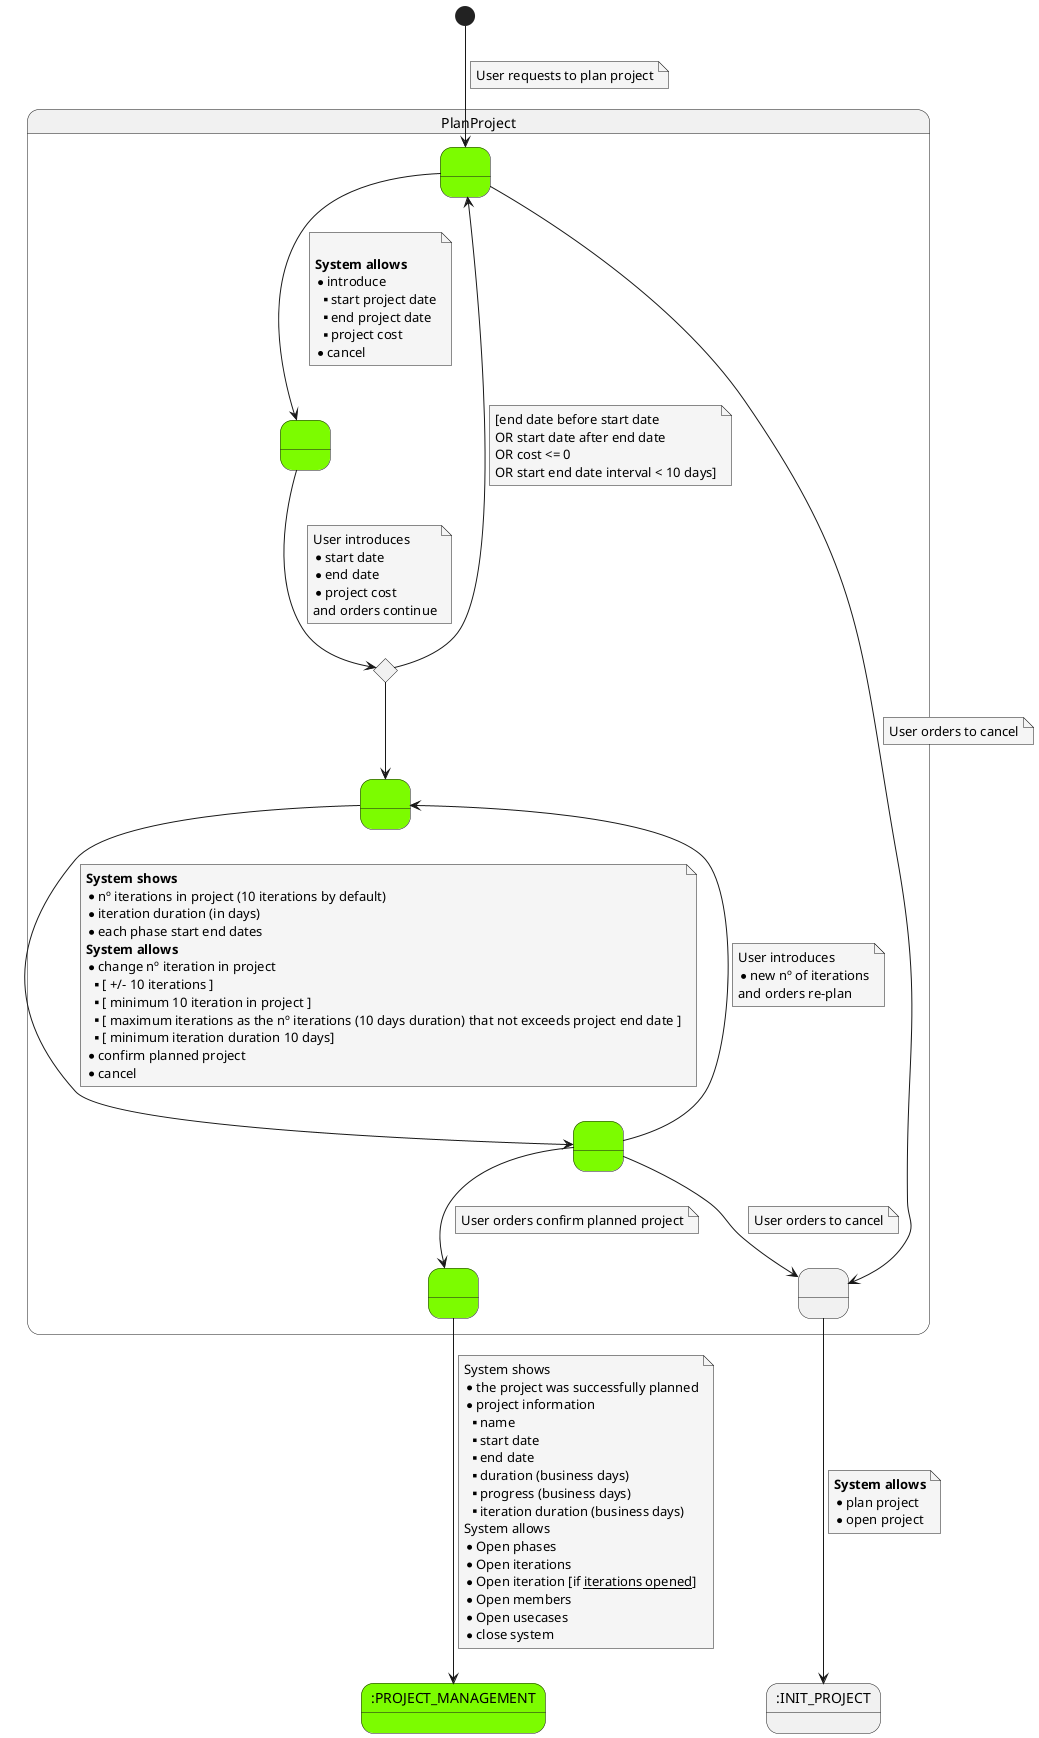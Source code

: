 @startuml

skinparam {
    NoteBackgroundColor #whiteSmoke
}

state 7 as ":PROJECT_MANAGEMENT" #LawnGreen
state INIT_PROJECT as ":INIT_PROJECT"

state PlanProject {
    state 1 as " " #LawnGreen
    state 2 as " " #LawnGreen
    state 3 <<choice>>
    state 4 as " " #LawnGreen
    state 5 as " " #LawnGreen
    state 6 as " " #LawnGreen
    state 9 as " "
}

[*] --> 1
note on link
    User requests to plan project
end note
1 --> 2
note on link

<b>System allows</b>
* introduce
** start project date
** end project date
**  project cost
* cancel
end note

1 --> 9
note on link
    User orders to cancel
end note

2 --> 3
note on link
    User introduces
    * start date
    * end date
    * project cost
    and orders continue
end note

3 --> 1
note on link
    [end date before start date
    OR start date after end date
    OR cost <= 0
    OR start end date interval < 10 days]
end note

3 --> 4

4 --> 5
note on link
    <b>System shows</b>
    * nº iterations in project (10 iterations by default)
    * iteration duration (in days)
    * each phase start end dates
    <b>System allows</b>
    * change nº iteration in project
    **[ +/- 10 iterations ]
    **[ minimum 10 iteration in project ]
    **[ maximum iterations as the nº iterations (10 days duration) that not exceeds project end date ]
    **[ minimum iteration duration 10 days]
    * confirm planned project
    * cancel
end note

5 --> 9
note on link
    User orders to cancel
end note

5 --> 4
note on link
    User introduces
    * new nº of iterations
    and orders re-plan
end note

5 --> 6
note on link
    User orders confirm planned project
end note

6 --> 7
note on link
    System shows
    * the project was successfully planned
    * project information
    ** name
    ** start date
    ** end date
    ** duration (business days)
    ** progress (business days)
    ** iteration duration (business days)
    System allows
    * Open phases
    * Open iterations
    * Open iteration [if __iterations opened__]
    * Open members
    * Open usecases
    * close system
end note

9 --> INIT_PROJECT
note on link
    <b>System allows</b>
    * plan project
    * open project
end note

@enduml
